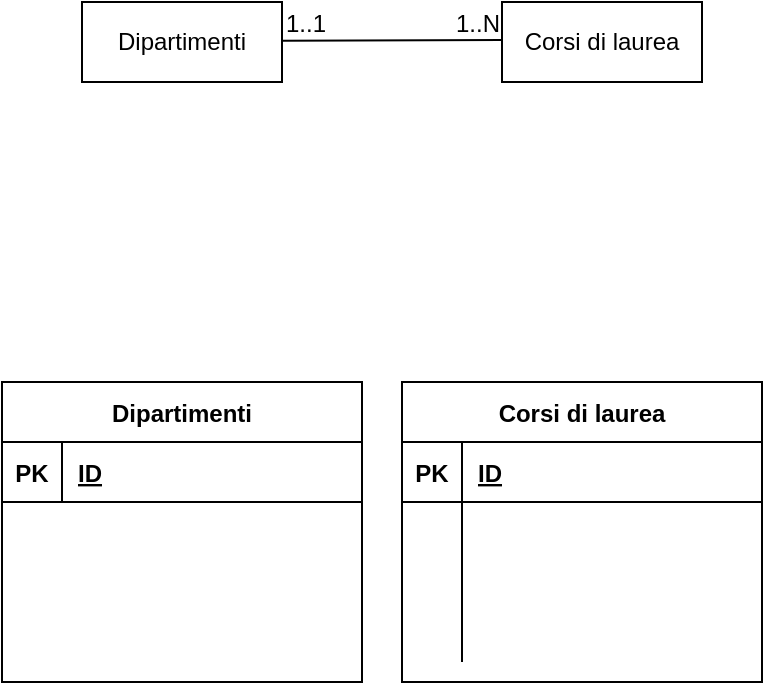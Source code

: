 <mxfile version="16.2.4" type="github">
  <diagram id="HcRm-ug7gvCuvMgPkHYi" name="Page-1">
    <mxGraphModel dx="1065" dy="483" grid="1" gridSize="10" guides="1" tooltips="1" connect="1" arrows="1" fold="1" page="1" pageScale="1" pageWidth="827" pageHeight="1169" math="0" shadow="0">
      <root>
        <mxCell id="0" />
        <mxCell id="1" parent="0" />
        <mxCell id="RxNURAG1jLidxErc_aCs-12" value="Dipartimenti" style="whiteSpace=wrap;html=1;align=center;" vertex="1" parent="1">
          <mxGeometry x="40" y="50" width="100" height="40" as="geometry" />
        </mxCell>
        <mxCell id="RxNURAG1jLidxErc_aCs-13" value="Dipartimenti" style="shape=table;startSize=30;container=1;collapsible=1;childLayout=tableLayout;fixedRows=1;rowLines=0;fontStyle=1;align=center;resizeLast=1;" vertex="1" parent="1">
          <mxGeometry y="240" width="180" height="150" as="geometry" />
        </mxCell>
        <mxCell id="RxNURAG1jLidxErc_aCs-14" value="" style="shape=tableRow;horizontal=0;startSize=0;swimlaneHead=0;swimlaneBody=0;fillColor=none;collapsible=0;dropTarget=0;points=[[0,0.5],[1,0.5]];portConstraint=eastwest;top=0;left=0;right=0;bottom=1;" vertex="1" parent="RxNURAG1jLidxErc_aCs-13">
          <mxGeometry y="30" width="180" height="30" as="geometry" />
        </mxCell>
        <mxCell id="RxNURAG1jLidxErc_aCs-15" value="PK" style="shape=partialRectangle;connectable=0;fillColor=none;top=0;left=0;bottom=0;right=0;fontStyle=1;overflow=hidden;" vertex="1" parent="RxNURAG1jLidxErc_aCs-14">
          <mxGeometry width="30" height="30" as="geometry">
            <mxRectangle width="30" height="30" as="alternateBounds" />
          </mxGeometry>
        </mxCell>
        <mxCell id="RxNURAG1jLidxErc_aCs-16" value="ID" style="shape=partialRectangle;connectable=0;fillColor=none;top=0;left=0;bottom=0;right=0;align=left;spacingLeft=6;fontStyle=5;overflow=hidden;" vertex="1" parent="RxNURAG1jLidxErc_aCs-14">
          <mxGeometry x="30" width="150" height="30" as="geometry">
            <mxRectangle width="150" height="30" as="alternateBounds" />
          </mxGeometry>
        </mxCell>
        <mxCell id="RxNURAG1jLidxErc_aCs-26" value="Corsi di laurea" style="whiteSpace=wrap;html=1;align=center;" vertex="1" parent="1">
          <mxGeometry x="250" y="50" width="100" height="40" as="geometry" />
        </mxCell>
        <mxCell id="RxNURAG1jLidxErc_aCs-28" value="Corsi di laurea" style="shape=table;startSize=30;container=1;collapsible=1;childLayout=tableLayout;fixedRows=1;rowLines=0;fontStyle=1;align=center;resizeLast=1;" vertex="1" parent="1">
          <mxGeometry x="200" y="240" width="180" height="150" as="geometry" />
        </mxCell>
        <mxCell id="RxNURAG1jLidxErc_aCs-29" value="" style="shape=tableRow;horizontal=0;startSize=0;swimlaneHead=0;swimlaneBody=0;fillColor=none;collapsible=0;dropTarget=0;points=[[0,0.5],[1,0.5]];portConstraint=eastwest;top=0;left=0;right=0;bottom=1;" vertex="1" parent="RxNURAG1jLidxErc_aCs-28">
          <mxGeometry y="30" width="180" height="30" as="geometry" />
        </mxCell>
        <mxCell id="RxNURAG1jLidxErc_aCs-30" value="PK" style="shape=partialRectangle;connectable=0;fillColor=none;top=0;left=0;bottom=0;right=0;fontStyle=1;overflow=hidden;" vertex="1" parent="RxNURAG1jLidxErc_aCs-29">
          <mxGeometry width="30" height="30" as="geometry">
            <mxRectangle width="30" height="30" as="alternateBounds" />
          </mxGeometry>
        </mxCell>
        <mxCell id="RxNURAG1jLidxErc_aCs-31" value="ID" style="shape=partialRectangle;connectable=0;fillColor=none;top=0;left=0;bottom=0;right=0;align=left;spacingLeft=6;fontStyle=5;overflow=hidden;" vertex="1" parent="RxNURAG1jLidxErc_aCs-29">
          <mxGeometry x="30" width="150" height="30" as="geometry">
            <mxRectangle width="150" height="30" as="alternateBounds" />
          </mxGeometry>
        </mxCell>
        <mxCell id="RxNURAG1jLidxErc_aCs-32" value="" style="shape=tableRow;horizontal=0;startSize=0;swimlaneHead=0;swimlaneBody=0;fillColor=none;collapsible=0;dropTarget=0;points=[[0,0.5],[1,0.5]];portConstraint=eastwest;top=0;left=0;right=0;bottom=0;" vertex="1" parent="RxNURAG1jLidxErc_aCs-28">
          <mxGeometry y="60" width="180" height="20" as="geometry" />
        </mxCell>
        <mxCell id="RxNURAG1jLidxErc_aCs-33" value="" style="shape=partialRectangle;connectable=0;fillColor=none;top=0;left=0;bottom=0;right=0;editable=1;overflow=hidden;" vertex="1" parent="RxNURAG1jLidxErc_aCs-32">
          <mxGeometry width="30" height="20" as="geometry">
            <mxRectangle width="30" height="20" as="alternateBounds" />
          </mxGeometry>
        </mxCell>
        <mxCell id="RxNURAG1jLidxErc_aCs-34" value="" style="shape=partialRectangle;connectable=0;fillColor=none;top=0;left=0;bottom=0;right=0;align=left;spacingLeft=6;overflow=hidden;" vertex="1" parent="RxNURAG1jLidxErc_aCs-32">
          <mxGeometry x="30" width="150" height="20" as="geometry">
            <mxRectangle width="150" height="20" as="alternateBounds" />
          </mxGeometry>
        </mxCell>
        <mxCell id="RxNURAG1jLidxErc_aCs-35" value="" style="shape=tableRow;horizontal=0;startSize=0;swimlaneHead=0;swimlaneBody=0;fillColor=none;collapsible=0;dropTarget=0;points=[[0,0.5],[1,0.5]];portConstraint=eastwest;top=0;left=0;right=0;bottom=0;" vertex="1" parent="RxNURAG1jLidxErc_aCs-28">
          <mxGeometry y="80" width="180" height="30" as="geometry" />
        </mxCell>
        <mxCell id="RxNURAG1jLidxErc_aCs-36" value="" style="shape=partialRectangle;connectable=0;fillColor=none;top=0;left=0;bottom=0;right=0;editable=1;overflow=hidden;" vertex="1" parent="RxNURAG1jLidxErc_aCs-35">
          <mxGeometry width="30" height="30" as="geometry">
            <mxRectangle width="30" height="30" as="alternateBounds" />
          </mxGeometry>
        </mxCell>
        <mxCell id="RxNURAG1jLidxErc_aCs-37" value="" style="shape=partialRectangle;connectable=0;fillColor=none;top=0;left=0;bottom=0;right=0;align=left;spacingLeft=6;overflow=hidden;" vertex="1" parent="RxNURAG1jLidxErc_aCs-35">
          <mxGeometry x="30" width="150" height="30" as="geometry">
            <mxRectangle width="150" height="30" as="alternateBounds" />
          </mxGeometry>
        </mxCell>
        <mxCell id="RxNURAG1jLidxErc_aCs-38" value="" style="shape=tableRow;horizontal=0;startSize=0;swimlaneHead=0;swimlaneBody=0;fillColor=none;collapsible=0;dropTarget=0;points=[[0,0.5],[1,0.5]];portConstraint=eastwest;top=0;left=0;right=0;bottom=0;" vertex="1" parent="RxNURAG1jLidxErc_aCs-28">
          <mxGeometry y="110" width="180" height="30" as="geometry" />
        </mxCell>
        <mxCell id="RxNURAG1jLidxErc_aCs-39" value="" style="shape=partialRectangle;connectable=0;fillColor=none;top=0;left=0;bottom=0;right=0;editable=1;overflow=hidden;" vertex="1" parent="RxNURAG1jLidxErc_aCs-38">
          <mxGeometry width="30" height="30" as="geometry">
            <mxRectangle width="30" height="30" as="alternateBounds" />
          </mxGeometry>
        </mxCell>
        <mxCell id="RxNURAG1jLidxErc_aCs-40" value="" style="shape=partialRectangle;connectable=0;fillColor=none;top=0;left=0;bottom=0;right=0;align=left;spacingLeft=6;overflow=hidden;" vertex="1" parent="RxNURAG1jLidxErc_aCs-38">
          <mxGeometry x="30" width="150" height="30" as="geometry">
            <mxRectangle width="150" height="30" as="alternateBounds" />
          </mxGeometry>
        </mxCell>
        <mxCell id="RxNURAG1jLidxErc_aCs-42" value="" style="endArrow=none;html=1;rounded=0;" edge="1" parent="1">
          <mxGeometry relative="1" as="geometry">
            <mxPoint x="140" y="69.41" as="sourcePoint" />
            <mxPoint x="250" y="69" as="targetPoint" />
          </mxGeometry>
        </mxCell>
        <mxCell id="RxNURAG1jLidxErc_aCs-43" value="1..1" style="resizable=0;html=1;align=left;verticalAlign=bottom;" connectable="0" vertex="1" parent="RxNURAG1jLidxErc_aCs-42">
          <mxGeometry x="-1" relative="1" as="geometry" />
        </mxCell>
        <mxCell id="RxNURAG1jLidxErc_aCs-44" value="1..N" style="resizable=0;html=1;align=right;verticalAlign=bottom;" connectable="0" vertex="1" parent="RxNURAG1jLidxErc_aCs-42">
          <mxGeometry x="1" relative="1" as="geometry" />
        </mxCell>
      </root>
    </mxGraphModel>
  </diagram>
</mxfile>
